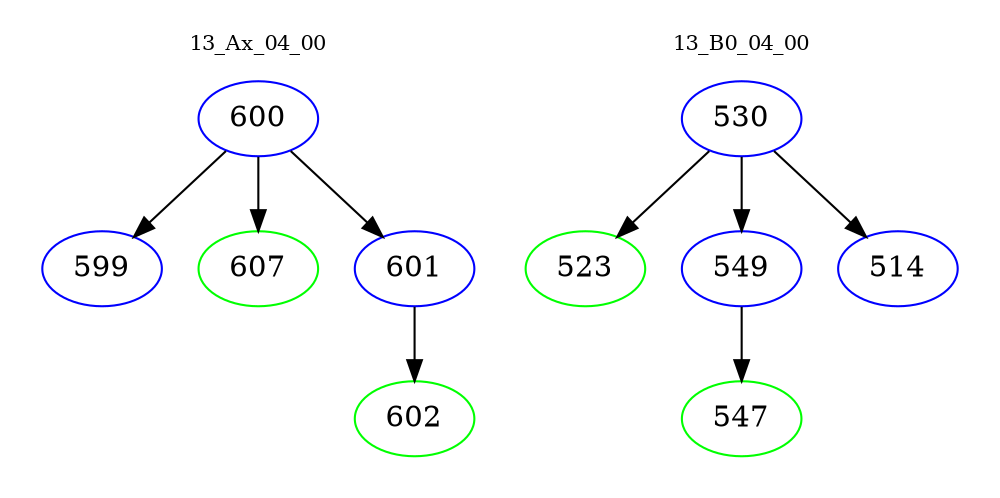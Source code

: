 digraph{
subgraph cluster_0 {
color = white
label = "13_Ax_04_00";
fontsize=10;
T0_600 [label="600", color="blue"]
T0_600 -> T0_599 [color="black"]
T0_599 [label="599", color="blue"]
T0_600 -> T0_607 [color="black"]
T0_607 [label="607", color="green"]
T0_600 -> T0_601 [color="black"]
T0_601 [label="601", color="blue"]
T0_601 -> T0_602 [color="black"]
T0_602 [label="602", color="green"]
}
subgraph cluster_1 {
color = white
label = "13_B0_04_00";
fontsize=10;
T1_530 [label="530", color="blue"]
T1_530 -> T1_523 [color="black"]
T1_523 [label="523", color="green"]
T1_530 -> T1_549 [color="black"]
T1_549 [label="549", color="blue"]
T1_549 -> T1_547 [color="black"]
T1_547 [label="547", color="green"]
T1_530 -> T1_514 [color="black"]
T1_514 [label="514", color="blue"]
}
}
